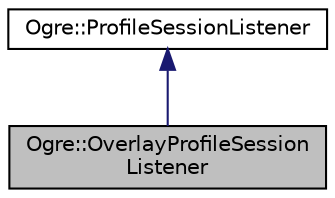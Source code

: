 digraph "Ogre::OverlayProfileSessionListener"
{
  bgcolor="transparent";
  edge [fontname="Helvetica",fontsize="10",labelfontname="Helvetica",labelfontsize="10"];
  node [fontname="Helvetica",fontsize="10",shape=record];
  Node0 [label="Ogre::OverlayProfileSession\lListener",height=0.2,width=0.4,color="black", fillcolor="grey75", style="filled", fontcolor="black"];
  Node1 -> Node0 [dir="back",color="midnightblue",fontsize="10",style="solid",fontname="Helvetica"];
  Node1 [label="Ogre::ProfileSessionListener",height=0.2,width=0.4,color="black",URL="$class_ogre_1_1_profile_session_listener.html",tooltip="ProfileSessionListener should be used to visualize profile results. "];
}
